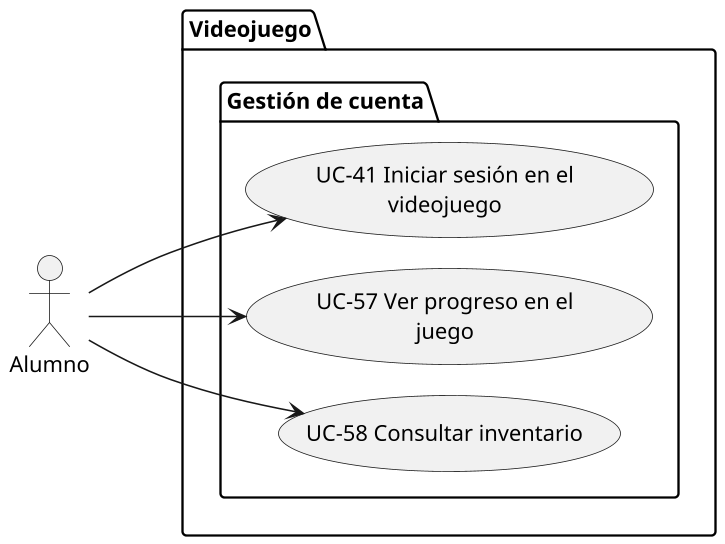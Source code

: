 @startuml SUBSISTEMA_GestionCuenta
left to right direction

skinparam dpi 150
skinparam usecasePadding 25
skinparam actorPadding 80
skinparam packagePadding 50
skinparam wrapWidth 200

skinparam nodesep 20
skinparam ranksep 100

actor Alumno

package "Videojuego"{
    package "Gestión de cuenta"{
        usecase "UC-41 Iniciar sesión en el videojuego" as UC41
        usecase "UC-57 Ver progreso en el juego" as UC57
        usecase "UC-58 Consultar inventario" as UC58
    }
}

Alumno --> UC41
Alumno --> UC57
Alumno --> UC58


@enduml